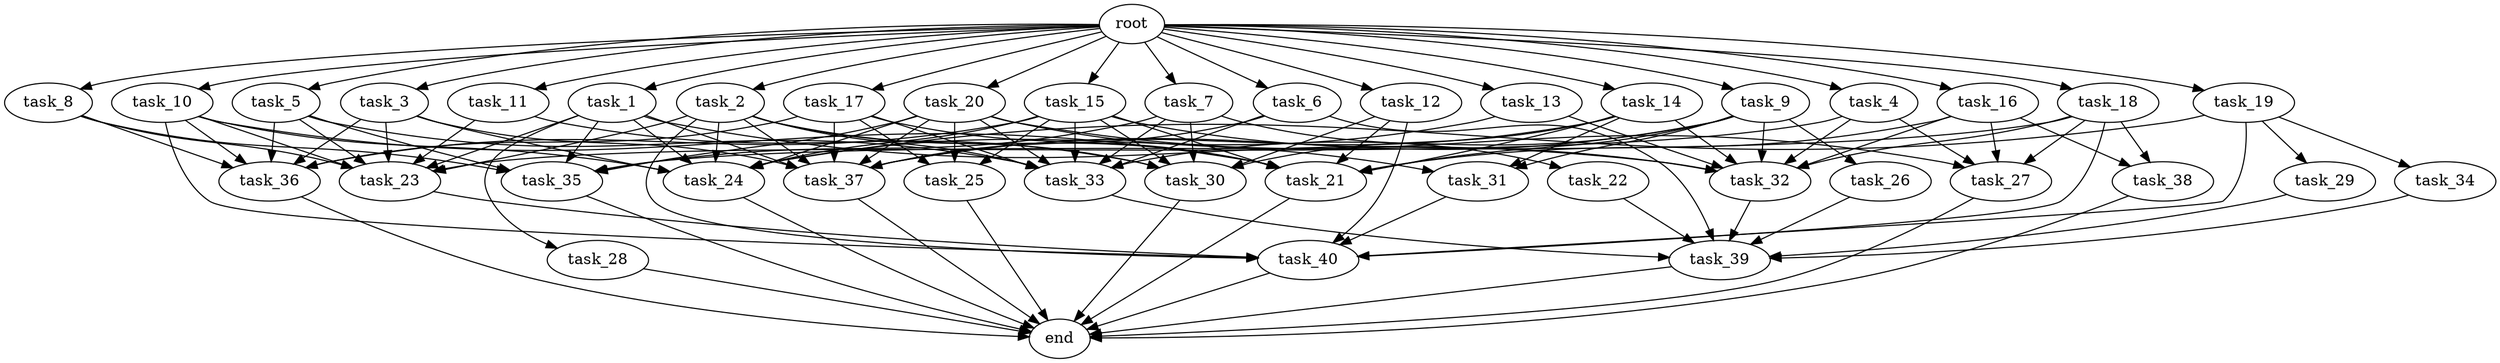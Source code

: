 digraph G {
  root [size="0.000000e+00"];
  task_1 [size="4.785126e+10"];
  task_2 [size="5.471398e+10"];
  task_3 [size="9.273682e+10"];
  task_4 [size="2.413801e+09"];
  task_5 [size="6.292366e+10"];
  task_6 [size="4.778756e+10"];
  task_7 [size="4.276352e+10"];
  task_8 [size="3.353661e+10"];
  task_9 [size="1.355697e+10"];
  task_10 [size="1.985027e+10"];
  task_11 [size="4.863458e+10"];
  task_12 [size="5.391972e+10"];
  task_13 [size="5.858151e+10"];
  task_14 [size="7.170516e+09"];
  task_15 [size="1.381457e+10"];
  task_16 [size="8.187536e+10"];
  task_17 [size="5.168651e+10"];
  task_18 [size="2.845554e+10"];
  task_19 [size="5.126775e+10"];
  task_20 [size="4.141437e+10"];
  task_21 [size="9.116237e+10"];
  task_22 [size="8.387967e+09"];
  task_23 [size="2.861384e+10"];
  task_24 [size="1.523067e+10"];
  task_25 [size="3.116379e+10"];
  task_26 [size="2.167129e+09"];
  task_27 [size="2.901511e+09"];
  task_28 [size="7.464830e+10"];
  task_29 [size="4.536105e+10"];
  task_30 [size="3.367184e+10"];
  task_31 [size="9.083397e+10"];
  task_32 [size="5.698406e+10"];
  task_33 [size="5.379202e+10"];
  task_34 [size="9.078731e+10"];
  task_35 [size="1.485878e+10"];
  task_36 [size="2.433654e+10"];
  task_37 [size="6.973217e+10"];
  task_38 [size="2.072584e+10"];
  task_39 [size="2.597271e+10"];
  task_40 [size="3.446452e+10"];
  end [size="0.000000e+00"];

  root -> task_1 [size="1.000000e-12"];
  root -> task_2 [size="1.000000e-12"];
  root -> task_3 [size="1.000000e-12"];
  root -> task_4 [size="1.000000e-12"];
  root -> task_5 [size="1.000000e-12"];
  root -> task_6 [size="1.000000e-12"];
  root -> task_7 [size="1.000000e-12"];
  root -> task_8 [size="1.000000e-12"];
  root -> task_9 [size="1.000000e-12"];
  root -> task_10 [size="1.000000e-12"];
  root -> task_11 [size="1.000000e-12"];
  root -> task_12 [size="1.000000e-12"];
  root -> task_13 [size="1.000000e-12"];
  root -> task_14 [size="1.000000e-12"];
  root -> task_15 [size="1.000000e-12"];
  root -> task_16 [size="1.000000e-12"];
  root -> task_17 [size="1.000000e-12"];
  root -> task_18 [size="1.000000e-12"];
  root -> task_19 [size="1.000000e-12"];
  root -> task_20 [size="1.000000e-12"];
  task_1 -> task_23 [size="3.576730e+07"];
  task_1 -> task_24 [size="1.903834e+07"];
  task_1 -> task_28 [size="7.464830e+08"];
  task_1 -> task_32 [size="7.123008e+07"];
  task_1 -> task_35 [size="2.476463e+07"];
  task_1 -> task_37 [size="8.716521e+07"];
  task_2 -> task_21 [size="1.139530e+08"];
  task_2 -> task_23 [size="3.576730e+07"];
  task_2 -> task_24 [size="1.903834e+07"];
  task_2 -> task_30 [size="5.611973e+07"];
  task_2 -> task_33 [size="6.724003e+07"];
  task_2 -> task_37 [size="8.716521e+07"];
  task_2 -> task_40 [size="4.923502e+07"];
  task_3 -> task_23 [size="3.576730e+07"];
  task_3 -> task_24 [size="1.903834e+07"];
  task_3 -> task_36 [size="4.056090e+07"];
  task_3 -> task_37 [size="8.716521e+07"];
  task_4 -> task_23 [size="3.576730e+07"];
  task_4 -> task_27 [size="7.253778e+06"];
  task_4 -> task_32 [size="7.123008e+07"];
  task_5 -> task_23 [size="3.576730e+07"];
  task_5 -> task_33 [size="6.724003e+07"];
  task_5 -> task_35 [size="2.476463e+07"];
  task_5 -> task_36 [size="4.056090e+07"];
  task_6 -> task_33 [size="6.724003e+07"];
  task_6 -> task_37 [size="8.716521e+07"];
  task_6 -> task_39 [size="3.710388e+07"];
  task_7 -> task_22 [size="8.387967e+07"];
  task_7 -> task_30 [size="5.611973e+07"];
  task_7 -> task_33 [size="6.724003e+07"];
  task_7 -> task_35 [size="2.476463e+07"];
  task_8 -> task_23 [size="3.576730e+07"];
  task_8 -> task_35 [size="2.476463e+07"];
  task_8 -> task_36 [size="4.056090e+07"];
  task_9 -> task_21 [size="1.139530e+08"];
  task_9 -> task_26 [size="2.167129e+07"];
  task_9 -> task_31 [size="3.027799e+08"];
  task_9 -> task_32 [size="7.123008e+07"];
  task_9 -> task_33 [size="6.724003e+07"];
  task_9 -> task_37 [size="8.716521e+07"];
  task_10 -> task_21 [size="1.139530e+08"];
  task_10 -> task_23 [size="3.576730e+07"];
  task_10 -> task_24 [size="1.903834e+07"];
  task_10 -> task_36 [size="4.056090e+07"];
  task_10 -> task_40 [size="4.923502e+07"];
  task_11 -> task_23 [size="3.576730e+07"];
  task_11 -> task_30 [size="5.611973e+07"];
  task_12 -> task_21 [size="1.139530e+08"];
  task_12 -> task_30 [size="5.611973e+07"];
  task_12 -> task_40 [size="4.923502e+07"];
  task_13 -> task_24 [size="1.903834e+07"];
  task_13 -> task_32 [size="7.123008e+07"];
  task_14 -> task_21 [size="1.139530e+08"];
  task_14 -> task_30 [size="5.611973e+07"];
  task_14 -> task_31 [size="3.027799e+08"];
  task_14 -> task_32 [size="7.123008e+07"];
  task_14 -> task_37 [size="8.716521e+07"];
  task_15 -> task_21 [size="1.139530e+08"];
  task_15 -> task_24 [size="1.903834e+07"];
  task_15 -> task_25 [size="1.038793e+08"];
  task_15 -> task_30 [size="5.611973e+07"];
  task_15 -> task_32 [size="7.123008e+07"];
  task_15 -> task_33 [size="6.724003e+07"];
  task_15 -> task_36 [size="4.056090e+07"];
  task_16 -> task_21 [size="1.139530e+08"];
  task_16 -> task_27 [size="7.253778e+06"];
  task_16 -> task_32 [size="7.123008e+07"];
  task_16 -> task_38 [size="1.036292e+08"];
  task_17 -> task_21 [size="1.139530e+08"];
  task_17 -> task_25 [size="1.038793e+08"];
  task_17 -> task_33 [size="6.724003e+07"];
  task_17 -> task_36 [size="4.056090e+07"];
  task_17 -> task_37 [size="8.716521e+07"];
  task_18 -> task_27 [size="7.253778e+06"];
  task_18 -> task_32 [size="7.123008e+07"];
  task_18 -> task_35 [size="2.476463e+07"];
  task_18 -> task_38 [size="1.036292e+08"];
  task_18 -> task_40 [size="4.923502e+07"];
  task_19 -> task_24 [size="1.903834e+07"];
  task_19 -> task_29 [size="4.536105e+08"];
  task_19 -> task_34 [size="9.078731e+08"];
  task_19 -> task_40 [size="4.923502e+07"];
  task_20 -> task_24 [size="1.903834e+07"];
  task_20 -> task_25 [size="1.038793e+08"];
  task_20 -> task_27 [size="7.253778e+06"];
  task_20 -> task_31 [size="3.027799e+08"];
  task_20 -> task_33 [size="6.724003e+07"];
  task_20 -> task_35 [size="2.476463e+07"];
  task_20 -> task_37 [size="8.716521e+07"];
  task_21 -> end [size="1.000000e-12"];
  task_22 -> task_39 [size="3.710388e+07"];
  task_23 -> task_40 [size="4.923502e+07"];
  task_24 -> end [size="1.000000e-12"];
  task_25 -> end [size="1.000000e-12"];
  task_26 -> task_39 [size="3.710388e+07"];
  task_27 -> end [size="1.000000e-12"];
  task_28 -> end [size="1.000000e-12"];
  task_29 -> task_39 [size="3.710388e+07"];
  task_30 -> end [size="1.000000e-12"];
  task_31 -> task_40 [size="4.923502e+07"];
  task_32 -> task_39 [size="3.710388e+07"];
  task_33 -> task_39 [size="3.710388e+07"];
  task_34 -> task_39 [size="3.710388e+07"];
  task_35 -> end [size="1.000000e-12"];
  task_36 -> end [size="1.000000e-12"];
  task_37 -> end [size="1.000000e-12"];
  task_38 -> end [size="1.000000e-12"];
  task_39 -> end [size="1.000000e-12"];
  task_40 -> end [size="1.000000e-12"];
}
